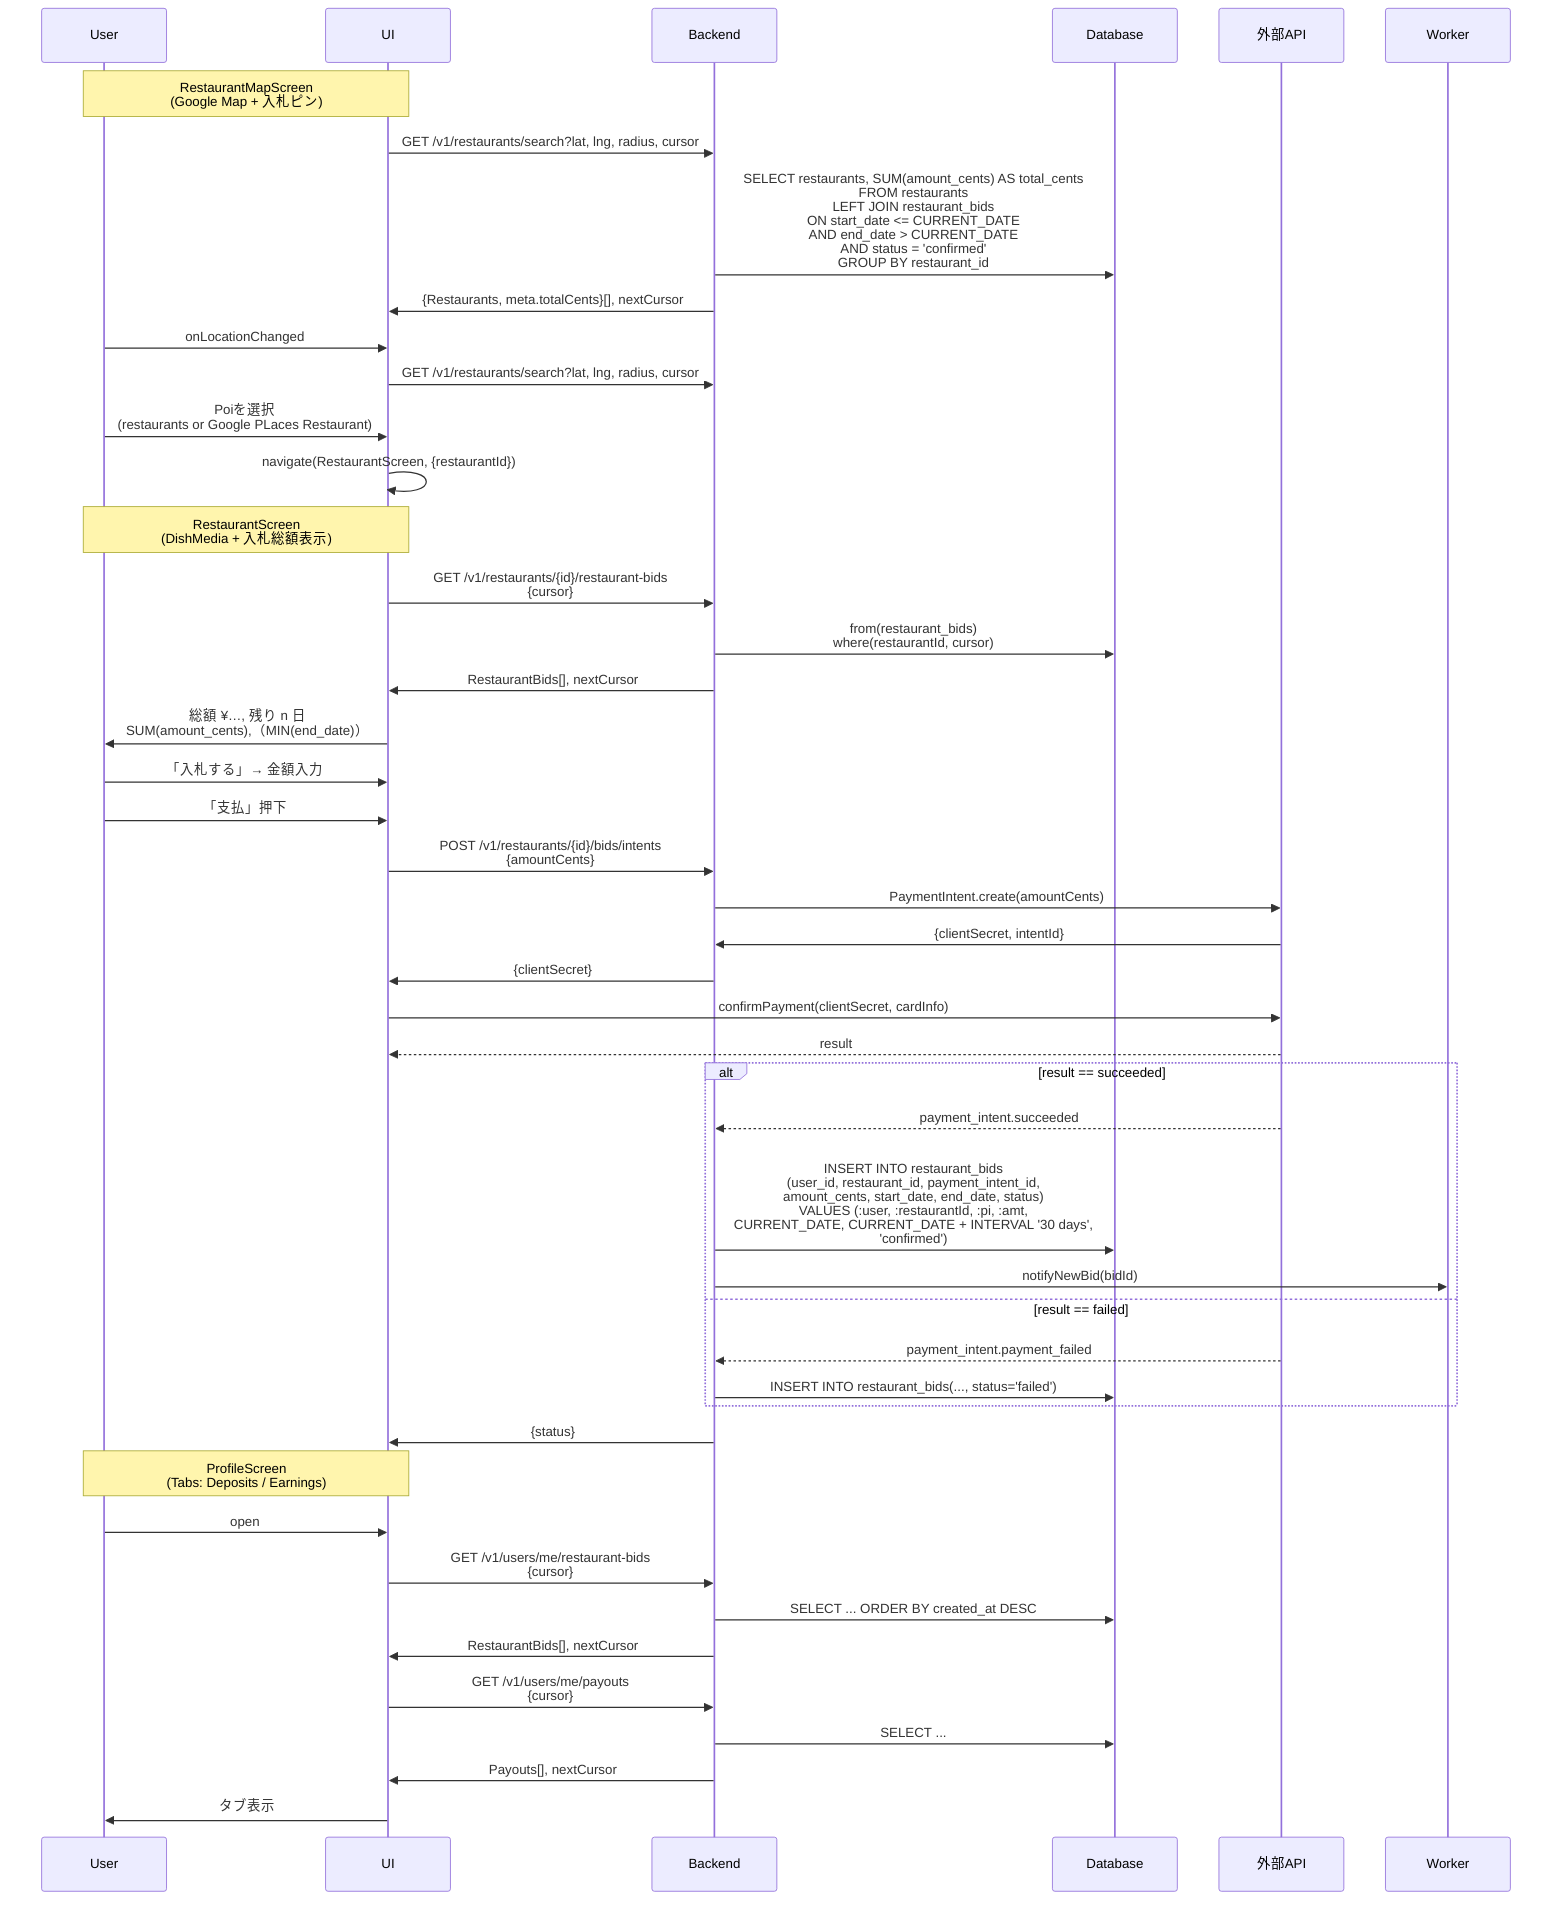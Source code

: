 sequenceDiagram
    participant User
    participant UI
    participant Backend
    participant Database
    %% (Stripe / Google Places)
    participant ExternalAPI as 外部API  
    %% BullMQ / queue
    participant Worker     
%% ─────────────────────────────────────────────────────────────────────────
    Note over User,UI: RestaurantMapScreen<br>(Google Map + 入札ピン)
        UI ->> Backend: GET /v1/restaurants/search?lat, lng, radius, cursor
            Backend ->> Database: SELECT restaurants, SUM(amount_cents) AS total_cents<br>FROM restaurants<br>LEFT JOIN restaurant_bids<br>ON start_date <= CURRENT_DATE<br>AND end_date   >  CURRENT_DATE<br>AND status = 'confirmed'<br>GROUP BY restaurant_id;
            Backend ->> UI: {Restaurants, meta.totalCents}[], nextCursor
    User ->> UI: onLocationChanged
        UI ->> Backend: GET /v1/restaurants/search?lat, lng, radius, cursor
    User ->> UI: Poiを選択<br>(restaurants or Google PLaces Restaurant)
        UI ->> UI: navigate(RestaurantScreen, {restaurantId})

%% ─────────────────────────────────────────────────────────────
    Note over User,UI: RestaurantScreen<br>(DishMedia + 入札総額表示)
        UI ->> Backend: GET /v1/restaurants/{id}/restaurant-bids<br>{cursor}
            Backend ->> Database: from(restaurant_bids)<br>where(restaurantId, cursor);
            Backend ->> UI: RestaurantBids[], nextCursor
        UI ->> User: 総額 ¥…, 残り n 日<br>SUM(amount_cents),（MIN(end_date)）
    User ->> UI: 「入札する」→ 金額入力
    User ->> UI: 「支払」押下
        %% PaymentIntent 発行
        UI ->> Backend: POST /v1/restaurants/{id}/bids/intents<br>{amountCents}
            Backend ->> ExternalAPI: PaymentIntent.create(amountCents)
                ExternalAPI ->> Backend: {clientSecret, intentId}
            Backend ->> UI: {clientSecret}
        %% カード決済
        UI ->> ExternalAPI: confirmPayment(clientSecret, cardInfo)
            ExternalAPI -->> UI: result
    alt result == succeeded
        %% Stripe Webhook
        ExternalAPI -->> Backend: payment_intent.succeeded
            Backend ->> Database: <br>INSERT INTO restaurant_bids<br>(user_id, restaurant_id, payment_intent_id,<br>amount_cents, start_date, end_date, status)<br>VALUES (:user, :restaurantId, :pi, :amt,<br>CURRENT_DATE, CURRENT_DATE + INTERVAL '30 days',<br>'confirmed');
            %% 通知キュー
            Backend ->> Worker: notifyNewBid(bidId)
    else result == failed
        ExternalAPI -->> Backend: payment_intent.payment_failed
            Backend ->> Database: INSERT INTO restaurant_bids(..., status='failed')
    end
    Backend ->> UI: {status}

%% ─────────────────────────────────────────────────────────────
    Note over User,UI: ProfileScreen<br>(Tabs: Deposits / Earnings)
    User ->> UI: open
        UI ->> Backend: GET /v1/users/me/restaurant-bids<br>{cursor}
            Backend ->> Database: SELECT ... ORDER BY created_at DESC
            Backend ->> UI: RestaurantBids[], nextCursor
        UI ->> Backend: GET /v1/users/me/payouts<br>{cursor}
            Backend ->> Database: SELECT ...
            Backend ->> UI: Payouts[], nextCursor
        UI ->> User: タブ表示